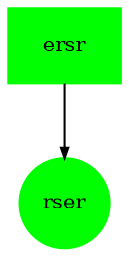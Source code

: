 digraph {
	graph [bb="0,0,54,108.69",
		rankdir=TB,
		size="8,5"
	];
	node [fontsize=10,
		height=0.5,
		label="\N"
	];
	edge [arrowsize=0.5];
	rser	[color=green,
		height=0.50952,
		label=rser,
		pos="27,18.343",
		shape=circle,
		style=filled,
		width=0.50952];
	ersr	[color=green,
		label=ersr,
		pos="27,90.685",
		shape=box,
		style=filled,
		width=0.75];
	ersr -> rser	[pos="e,27,37.019 27,72.297 27,63.57 27,52.861 27,43.363"];
}
